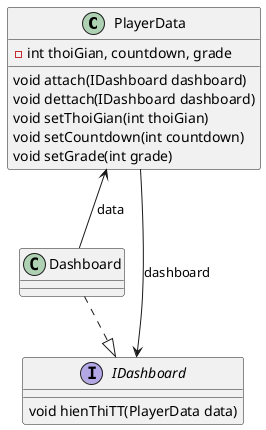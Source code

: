 @startuml

class PlayerData{
    - int thoiGian, countdown, grade
    void attach(IDashboard dashboard)
    void dettach(IDashboard dashboard)
    void setThoiGian(int thoiGian)
    void setCountdown(int countdown)
    void setGrade(int grade)
}
class Dashboard
interface IDashboard{
    void hienThiTT(PlayerData data)
}

PlayerData <-- Dashboard : data
IDashboard <-- PlayerData : dashboard
Dashboard ..|> IDashboard


@enduml